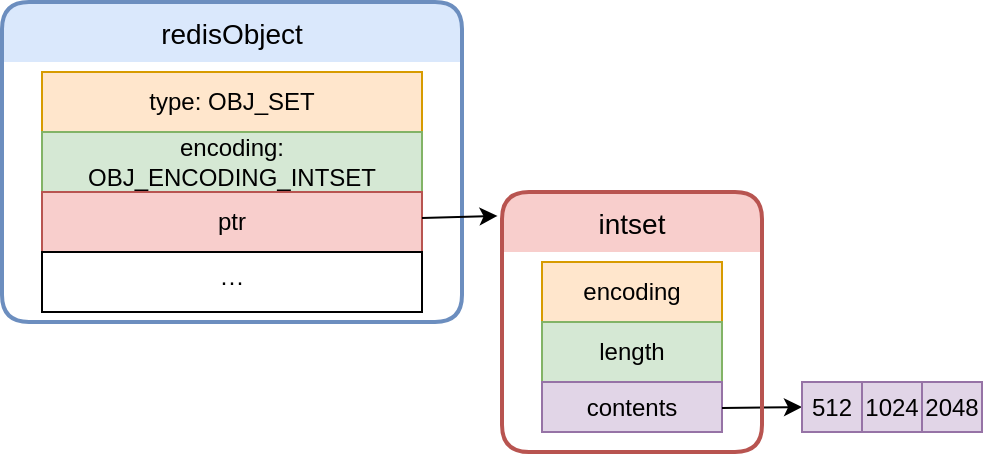 <mxfile version="13.6.10" type="github"><diagram id="dsL6oakeFicBOrvGSXXl" name="Page-1"><mxGraphModel dx="946" dy="614" grid="1" gridSize="10" guides="1" tooltips="1" connect="1" arrows="1" fold="1" page="1" pageScale="1" pageWidth="827" pageHeight="1169" math="0" shadow="0"><root><mxCell id="0"/><mxCell id="1" parent="0"/><mxCell id="AwmPWCsKpeCnTsiZ5o42-3" value="type: OBJ_SET" style="whiteSpace=wrap;html=1;align=center;fillColor=#ffe6cc;strokeColor=#d79b00;" parent="1" vertex="1"><mxGeometry x="170" y="335" width="190" height="30" as="geometry"/></mxCell><mxCell id="AwmPWCsKpeCnTsiZ5o42-4" value="encoding: OBJ_ENCODING_INTSET" style="whiteSpace=wrap;html=1;align=center;fillColor=#d5e8d4;strokeColor=#82b366;" parent="1" vertex="1"><mxGeometry x="170" y="365" width="190" height="30" as="geometry"/></mxCell><mxCell id="AwmPWCsKpeCnTsiZ5o42-5" value="ptr" style="whiteSpace=wrap;html=1;align=center;fillColor=#f8cecc;strokeColor=#b85450;" parent="1" vertex="1"><mxGeometry x="170" y="395" width="190" height="30" as="geometry"/></mxCell><mxCell id="AwmPWCsKpeCnTsiZ5o42-6" value="···" style="whiteSpace=wrap;html=1;align=center;" parent="1" vertex="1"><mxGeometry x="170" y="425" width="190" height="30" as="geometry"/></mxCell><mxCell id="AwmPWCsKpeCnTsiZ5o42-1" value="redisObject" style="swimlane;childLayout=stackLayout;horizontal=1;startSize=30;horizontalStack=0;rounded=1;fontSize=14;fontStyle=0;strokeWidth=2;resizeParent=0;resizeLast=1;shadow=0;dashed=0;align=center;swimlaneLine=0;fillColor=#dae8fc;strokeColor=#6c8ebf;" parent="1" vertex="1"><mxGeometry x="150" y="300" width="230" height="160" as="geometry"/></mxCell><mxCell id="sL11Fz4VMmUzkcyhf7-z-1" value="" style="endArrow=classic;html=1;entryX=-0.017;entryY=0.092;entryDx=0;entryDy=0;entryPerimeter=0;" parent="1" target="V5U7SC_KrfXLSLHmZJdH-5" edge="1"><mxGeometry width="50" height="50" relative="1" as="geometry"><mxPoint x="360" y="408" as="sourcePoint"/><mxPoint x="420" y="407.5" as="targetPoint"/></mxGeometry></mxCell><mxCell id="V5U7SC_KrfXLSLHmZJdH-1" value="encoding" style="whiteSpace=wrap;html=1;align=center;fillColor=#ffe6cc;strokeColor=#d79b00;" vertex="1" parent="1"><mxGeometry x="420" y="430" width="90" height="30" as="geometry"/></mxCell><mxCell id="V5U7SC_KrfXLSLHmZJdH-2" value="length" style="whiteSpace=wrap;html=1;align=center;fillColor=#d5e8d4;strokeColor=#82b366;" vertex="1" parent="1"><mxGeometry x="420" y="460" width="90" height="30" as="geometry"/></mxCell><mxCell id="V5U7SC_KrfXLSLHmZJdH-3" value="contents" style="whiteSpace=wrap;html=1;align=center;fillColor=#e1d5e7;strokeColor=#9673a6;" vertex="1" parent="1"><mxGeometry x="420" y="490" width="90" height="25" as="geometry"/></mxCell><mxCell id="V5U7SC_KrfXLSLHmZJdH-7" value="" style="endArrow=classic;html=1;entryX=0;entryY=0.5;entryDx=0;entryDy=0;" edge="1" parent="1" target="V5U7SC_KrfXLSLHmZJdH-10"><mxGeometry width="50" height="50" relative="1" as="geometry"><mxPoint x="510" y="503" as="sourcePoint"/><mxPoint x="515" y="545" as="targetPoint"/></mxGeometry></mxCell><mxCell id="V5U7SC_KrfXLSLHmZJdH-8" value="1024" style="rounded=0;whiteSpace=wrap;html=1;fillColor=#e1d5e7;strokeColor=#9673a6;" vertex="1" parent="1"><mxGeometry x="580" y="490" width="30" height="25" as="geometry"/></mxCell><mxCell id="V5U7SC_KrfXLSLHmZJdH-9" value="2048" style="rounded=0;whiteSpace=wrap;html=1;fillColor=#e1d5e7;strokeColor=#9673a6;" vertex="1" parent="1"><mxGeometry x="610" y="490" width="30" height="25" as="geometry"/></mxCell><mxCell id="V5U7SC_KrfXLSLHmZJdH-10" value="512" style="rounded=0;whiteSpace=wrap;html=1;fillColor=#e1d5e7;strokeColor=#9673a6;" vertex="1" parent="1"><mxGeometry x="550" y="490" width="30" height="25" as="geometry"/></mxCell><mxCell id="V5U7SC_KrfXLSLHmZJdH-5" value="intset" style="swimlane;childLayout=stackLayout;horizontal=1;startSize=30;horizontalStack=0;rounded=1;fontSize=14;fontStyle=0;strokeWidth=2;resizeParent=0;resizeLast=1;shadow=0;dashed=0;align=center;swimlaneLine=0;fillColor=#f8cecc;strokeColor=#b85450;" vertex="1" parent="1"><mxGeometry x="400" y="395" width="130" height="130" as="geometry"/></mxCell></root></mxGraphModel></diagram></mxfile>